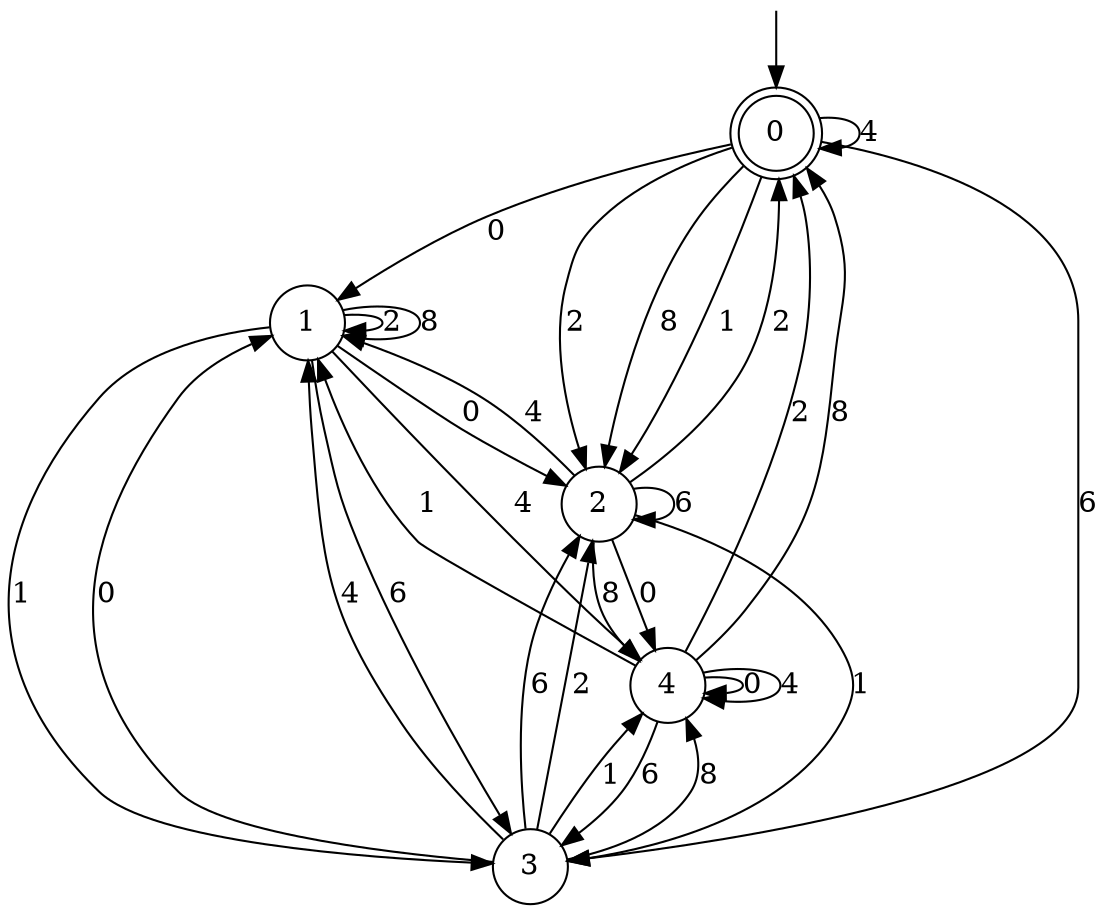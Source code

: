 digraph g {

	s0 [shape="doublecircle" label="0"];
	s1 [shape="circle" label="1"];
	s2 [shape="circle" label="2"];
	s3 [shape="circle" label="3"];
	s4 [shape="circle" label="4"];
	s0 -> s1 [label="0"];
	s0 -> s0 [label="4"];
	s0 -> s2 [label="2"];
	s0 -> s2 [label="8"];
	s0 -> s3 [label="6"];
	s0 -> s2 [label="1"];
	s1 -> s2 [label="0"];
	s1 -> s4 [label="4"];
	s1 -> s1 [label="2"];
	s1 -> s1 [label="8"];
	s1 -> s3 [label="6"];
	s1 -> s3 [label="1"];
	s2 -> s4 [label="0"];
	s2 -> s1 [label="4"];
	s2 -> s0 [label="2"];
	s2 -> s4 [label="8"];
	s2 -> s2 [label="6"];
	s2 -> s3 [label="1"];
	s3 -> s1 [label="0"];
	s3 -> s1 [label="4"];
	s3 -> s2 [label="2"];
	s3 -> s4 [label="8"];
	s3 -> s2 [label="6"];
	s3 -> s4 [label="1"];
	s4 -> s4 [label="0"];
	s4 -> s4 [label="4"];
	s4 -> s0 [label="2"];
	s4 -> s0 [label="8"];
	s4 -> s3 [label="6"];
	s4 -> s1 [label="1"];

__start0 [label="" shape="none" width="0" height="0"];
__start0 -> s0;

}
